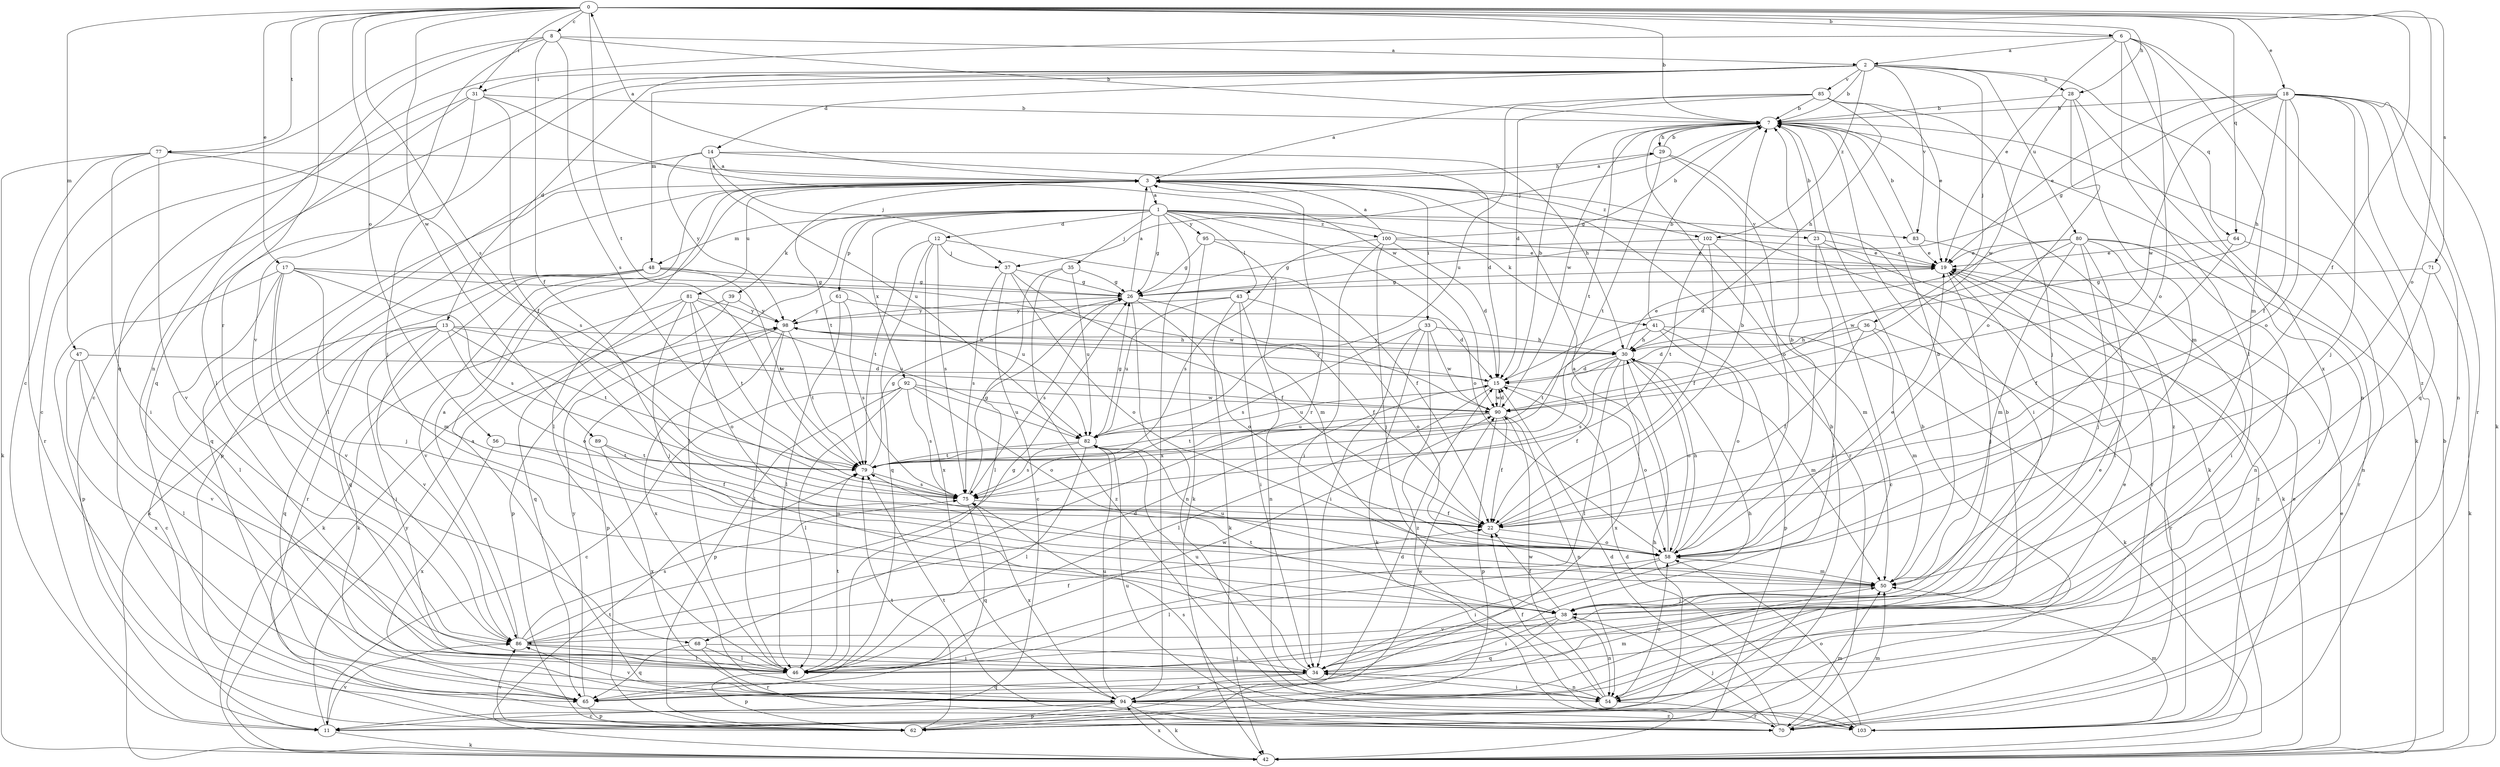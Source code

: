 strict digraph  {
0;
1;
2;
3;
6;
7;
8;
11;
12;
13;
14;
15;
17;
18;
19;
22;
23;
26;
28;
29;
30;
31;
33;
34;
35;
36;
37;
38;
39;
41;
42;
43;
46;
47;
48;
50;
54;
56;
58;
61;
62;
64;
65;
68;
70;
71;
75;
77;
79;
80;
81;
82;
83;
85;
86;
89;
90;
92;
94;
95;
98;
100;
102;
103;
0 -> 6  [label=b];
0 -> 7  [label=b];
0 -> 8  [label=c];
0 -> 17  [label=e];
0 -> 18  [label=e];
0 -> 22  [label=f];
0 -> 28  [label=h];
0 -> 31  [label=i];
0 -> 47  [label=m];
0 -> 56  [label=o];
0 -> 58  [label=o];
0 -> 64  [label=q];
0 -> 68  [label=r];
0 -> 71  [label=s];
0 -> 75  [label=s];
0 -> 77  [label=t];
0 -> 79  [label=t];
0 -> 89  [label=w];
1 -> 12  [label=d];
1 -> 23  [label=g];
1 -> 26  [label=g];
1 -> 35  [label=j];
1 -> 39  [label=k];
1 -> 41  [label=k];
1 -> 43  [label=l];
1 -> 46  [label=l];
1 -> 48  [label=m];
1 -> 58  [label=o];
1 -> 61  [label=p];
1 -> 83  [label=v];
1 -> 92  [label=x];
1 -> 94  [label=x];
1 -> 95  [label=y];
1 -> 100  [label=z];
2 -> 7  [label=b];
2 -> 11  [label=c];
2 -> 13  [label=d];
2 -> 14  [label=d];
2 -> 28  [label=h];
2 -> 31  [label=i];
2 -> 36  [label=j];
2 -> 48  [label=m];
2 -> 64  [label=q];
2 -> 65  [label=q];
2 -> 80  [label=u];
2 -> 83  [label=v];
2 -> 85  [label=v];
2 -> 102  [label=z];
3 -> 0  [label=a];
3 -> 1  [label=a];
3 -> 29  [label=h];
3 -> 33  [label=i];
3 -> 42  [label=k];
3 -> 46  [label=l];
3 -> 62  [label=p];
3 -> 65  [label=q];
3 -> 68  [label=r];
3 -> 70  [label=r];
3 -> 79  [label=t];
3 -> 81  [label=u];
3 -> 102  [label=z];
6 -> 2  [label=a];
6 -> 19  [label=e];
6 -> 46  [label=l];
6 -> 50  [label=m];
6 -> 58  [label=o];
6 -> 65  [label=q];
6 -> 94  [label=x];
6 -> 103  [label=z];
7 -> 29  [label=h];
7 -> 37  [label=j];
7 -> 42  [label=k];
7 -> 79  [label=t];
7 -> 90  [label=w];
7 -> 103  [label=z];
8 -> 2  [label=a];
8 -> 7  [label=b];
8 -> 11  [label=c];
8 -> 22  [label=f];
8 -> 54  [label=n];
8 -> 75  [label=s];
8 -> 86  [label=v];
11 -> 7  [label=b];
11 -> 15  [label=d];
11 -> 42  [label=k];
11 -> 86  [label=v];
11 -> 98  [label=y];
12 -> 22  [label=f];
12 -> 37  [label=j];
12 -> 65  [label=q];
12 -> 75  [label=s];
12 -> 79  [label=t];
12 -> 94  [label=x];
13 -> 11  [label=c];
13 -> 30  [label=h];
13 -> 34  [label=i];
13 -> 58  [label=o];
13 -> 65  [label=q];
13 -> 79  [label=t];
13 -> 86  [label=v];
13 -> 90  [label=w];
14 -> 3  [label=a];
14 -> 15  [label=d];
14 -> 30  [label=h];
14 -> 37  [label=j];
14 -> 46  [label=l];
14 -> 82  [label=u];
14 -> 98  [label=y];
15 -> 7  [label=b];
15 -> 46  [label=l];
15 -> 58  [label=o];
15 -> 82  [label=u];
15 -> 90  [label=w];
15 -> 98  [label=y];
17 -> 26  [label=g];
17 -> 38  [label=j];
17 -> 46  [label=l];
17 -> 50  [label=m];
17 -> 62  [label=p];
17 -> 75  [label=s];
17 -> 86  [label=v];
17 -> 90  [label=w];
18 -> 7  [label=b];
18 -> 19  [label=e];
18 -> 22  [label=f];
18 -> 26  [label=g];
18 -> 30  [label=h];
18 -> 38  [label=j];
18 -> 42  [label=k];
18 -> 54  [label=n];
18 -> 58  [label=o];
18 -> 65  [label=q];
18 -> 70  [label=r];
18 -> 90  [label=w];
19 -> 26  [label=g];
19 -> 38  [label=j];
19 -> 103  [label=z];
22 -> 7  [label=b];
22 -> 58  [label=o];
23 -> 7  [label=b];
23 -> 11  [label=c];
23 -> 19  [label=e];
23 -> 34  [label=i];
23 -> 42  [label=k];
26 -> 3  [label=a];
26 -> 22  [label=f];
26 -> 54  [label=n];
26 -> 58  [label=o];
26 -> 75  [label=s];
26 -> 98  [label=y];
28 -> 7  [label=b];
28 -> 50  [label=m];
28 -> 54  [label=n];
28 -> 58  [label=o];
28 -> 90  [label=w];
29 -> 3  [label=a];
29 -> 7  [label=b];
29 -> 34  [label=i];
29 -> 58  [label=o];
29 -> 79  [label=t];
30 -> 15  [label=d];
30 -> 19  [label=e];
30 -> 22  [label=f];
30 -> 46  [label=l];
30 -> 50  [label=m];
30 -> 58  [label=o];
30 -> 75  [label=s];
30 -> 94  [label=x];
30 -> 98  [label=y];
31 -> 7  [label=b];
31 -> 11  [label=c];
31 -> 22  [label=f];
31 -> 38  [label=j];
31 -> 46  [label=l];
31 -> 90  [label=w];
33 -> 30  [label=h];
33 -> 34  [label=i];
33 -> 42  [label=k];
33 -> 75  [label=s];
33 -> 90  [label=w];
33 -> 103  [label=z];
34 -> 30  [label=h];
34 -> 54  [label=n];
34 -> 65  [label=q];
34 -> 82  [label=u];
34 -> 94  [label=x];
35 -> 26  [label=g];
35 -> 46  [label=l];
35 -> 82  [label=u];
35 -> 103  [label=z];
36 -> 15  [label=d];
36 -> 22  [label=f];
36 -> 30  [label=h];
36 -> 50  [label=m];
36 -> 70  [label=r];
37 -> 11  [label=c];
37 -> 22  [label=f];
37 -> 26  [label=g];
37 -> 58  [label=o];
37 -> 75  [label=s];
38 -> 22  [label=f];
38 -> 34  [label=i];
38 -> 54  [label=n];
38 -> 65  [label=q];
38 -> 79  [label=t];
38 -> 86  [label=v];
39 -> 42  [label=k];
39 -> 62  [label=p];
39 -> 98  [label=y];
41 -> 7  [label=b];
41 -> 30  [label=h];
41 -> 42  [label=k];
41 -> 58  [label=o];
41 -> 62  [label=p];
41 -> 79  [label=t];
42 -> 7  [label=b];
42 -> 19  [label=e];
42 -> 79  [label=t];
42 -> 94  [label=x];
43 -> 34  [label=i];
43 -> 42  [label=k];
43 -> 54  [label=n];
43 -> 58  [label=o];
43 -> 82  [label=u];
43 -> 98  [label=y];
46 -> 19  [label=e];
46 -> 62  [label=p];
46 -> 79  [label=t];
46 -> 90  [label=w];
47 -> 15  [label=d];
47 -> 46  [label=l];
47 -> 86  [label=v];
47 -> 94  [label=x];
48 -> 26  [label=g];
48 -> 42  [label=k];
48 -> 65  [label=q];
48 -> 70  [label=r];
48 -> 79  [label=t];
48 -> 82  [label=u];
48 -> 86  [label=v];
50 -> 7  [label=b];
50 -> 38  [label=j];
50 -> 82  [label=u];
54 -> 22  [label=f];
54 -> 34  [label=i];
54 -> 58  [label=o];
54 -> 70  [label=r];
54 -> 90  [label=w];
56 -> 50  [label=m];
56 -> 79  [label=t];
56 -> 94  [label=x];
58 -> 3  [label=a];
58 -> 7  [label=b];
58 -> 19  [label=e];
58 -> 30  [label=h];
58 -> 34  [label=i];
58 -> 46  [label=l];
58 -> 50  [label=m];
61 -> 15  [label=d];
61 -> 46  [label=l];
61 -> 75  [label=s];
61 -> 98  [label=y];
62 -> 7  [label=b];
62 -> 30  [label=h];
62 -> 50  [label=m];
62 -> 79  [label=t];
62 -> 86  [label=v];
62 -> 90  [label=w];
64 -> 19  [label=e];
64 -> 22  [label=f];
64 -> 54  [label=n];
65 -> 62  [label=p];
65 -> 98  [label=y];
68 -> 34  [label=i];
68 -> 46  [label=l];
68 -> 65  [label=q];
68 -> 70  [label=r];
70 -> 15  [label=d];
70 -> 38  [label=j];
70 -> 50  [label=m];
70 -> 79  [label=t];
70 -> 82  [label=u];
71 -> 26  [label=g];
71 -> 38  [label=j];
71 -> 42  [label=k];
75 -> 22  [label=f];
75 -> 26  [label=g];
75 -> 65  [label=q];
75 -> 94  [label=x];
77 -> 3  [label=a];
77 -> 34  [label=i];
77 -> 42  [label=k];
77 -> 70  [label=r];
77 -> 75  [label=s];
77 -> 86  [label=v];
79 -> 26  [label=g];
79 -> 75  [label=s];
80 -> 15  [label=d];
80 -> 19  [label=e];
80 -> 34  [label=i];
80 -> 38  [label=j];
80 -> 46  [label=l];
80 -> 50  [label=m];
80 -> 54  [label=n];
80 -> 70  [label=r];
80 -> 90  [label=w];
81 -> 38  [label=j];
81 -> 42  [label=k];
81 -> 58  [label=o];
81 -> 65  [label=q];
81 -> 79  [label=t];
81 -> 82  [label=u];
81 -> 98  [label=y];
82 -> 26  [label=g];
82 -> 46  [label=l];
82 -> 75  [label=s];
82 -> 79  [label=t];
83 -> 7  [label=b];
83 -> 19  [label=e];
83 -> 70  [label=r];
85 -> 3  [label=a];
85 -> 7  [label=b];
85 -> 15  [label=d];
85 -> 19  [label=e];
85 -> 30  [label=h];
85 -> 38  [label=j];
85 -> 82  [label=u];
86 -> 3  [label=a];
86 -> 15  [label=d];
86 -> 22  [label=f];
86 -> 26  [label=g];
86 -> 34  [label=i];
86 -> 46  [label=l];
86 -> 75  [label=s];
89 -> 22  [label=f];
89 -> 79  [label=t];
89 -> 94  [label=x];
90 -> 15  [label=d];
90 -> 22  [label=f];
90 -> 54  [label=n];
90 -> 62  [label=p];
90 -> 79  [label=t];
90 -> 82  [label=u];
92 -> 11  [label=c];
92 -> 46  [label=l];
92 -> 58  [label=o];
92 -> 62  [label=p];
92 -> 75  [label=s];
92 -> 82  [label=u];
92 -> 90  [label=w];
94 -> 3  [label=a];
94 -> 7  [label=b];
94 -> 11  [label=c];
94 -> 19  [label=e];
94 -> 42  [label=k];
94 -> 50  [label=m];
94 -> 62  [label=p];
94 -> 82  [label=u];
94 -> 86  [label=v];
94 -> 103  [label=z];
95 -> 19  [label=e];
95 -> 26  [label=g];
95 -> 42  [label=k];
95 -> 50  [label=m];
98 -> 30  [label=h];
98 -> 46  [label=l];
98 -> 62  [label=p];
98 -> 79  [label=t];
98 -> 94  [label=x];
100 -> 3  [label=a];
100 -> 7  [label=b];
100 -> 15  [label=d];
100 -> 19  [label=e];
100 -> 34  [label=i];
100 -> 38  [label=j];
100 -> 75  [label=s];
102 -> 19  [label=e];
102 -> 22  [label=f];
102 -> 26  [label=g];
102 -> 50  [label=m];
102 -> 79  [label=t];
103 -> 15  [label=d];
103 -> 19  [label=e];
103 -> 50  [label=m];
103 -> 58  [label=o];
103 -> 75  [label=s];
}

